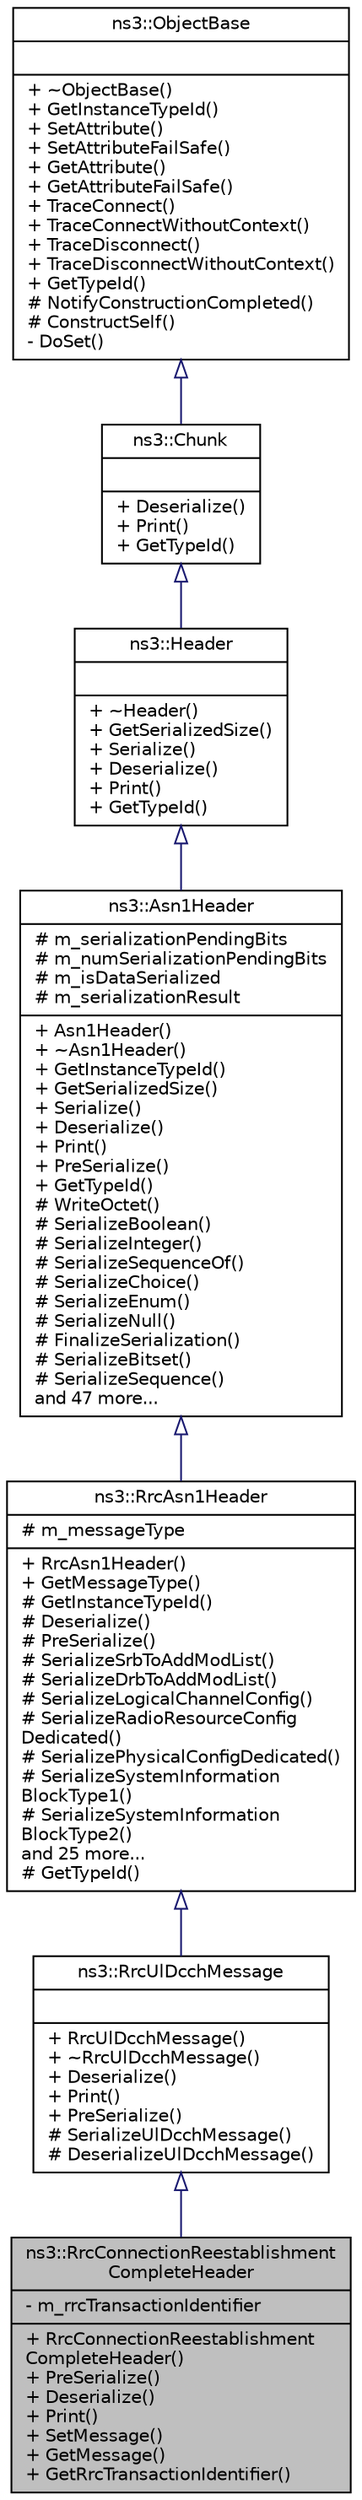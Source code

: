 digraph "ns3::RrcConnectionReestablishmentCompleteHeader"
{
  edge [fontname="Helvetica",fontsize="10",labelfontname="Helvetica",labelfontsize="10"];
  node [fontname="Helvetica",fontsize="10",shape=record];
  Node1 [label="{ns3::RrcConnectionReestablishment\lCompleteHeader\n|- m_rrcTransactionIdentifier\l|+ RrcConnectionReestablishment\lCompleteHeader()\l+ PreSerialize()\l+ Deserialize()\l+ Print()\l+ SetMessage()\l+ GetMessage()\l+ GetRrcTransactionIdentifier()\l}",height=0.2,width=0.4,color="black", fillcolor="grey75", style="filled", fontcolor="black"];
  Node2 -> Node1 [dir="back",color="midnightblue",fontsize="10",style="solid",arrowtail="onormal"];
  Node2 [label="{ns3::RrcUlDcchMessage\n||+ RrcUlDcchMessage()\l+ ~RrcUlDcchMessage()\l+ Deserialize()\l+ Print()\l+ PreSerialize()\l# SerializeUlDcchMessage()\l# DeserializeUlDcchMessage()\l}",height=0.2,width=0.4,color="black", fillcolor="white", style="filled",URL="$d4/dce/classns3_1_1RrcUlDcchMessage.html"];
  Node3 -> Node2 [dir="back",color="midnightblue",fontsize="10",style="solid",arrowtail="onormal"];
  Node3 [label="{ns3::RrcAsn1Header\n|# m_messageType\l|+ RrcAsn1Header()\l+ GetMessageType()\l# GetInstanceTypeId()\l# Deserialize()\l# PreSerialize()\l# SerializeSrbToAddModList()\l# SerializeDrbToAddModList()\l# SerializeLogicalChannelConfig()\l# SerializeRadioResourceConfig\lDedicated()\l# SerializePhysicalConfigDedicated()\l# SerializeSystemInformation\lBlockType1()\l# SerializeSystemInformation\lBlockType2()\land 25 more...\l# GetTypeId()\l}",height=0.2,width=0.4,color="black", fillcolor="white", style="filled",URL="$d1/d6e/classns3_1_1RrcAsn1Header.html"];
  Node4 -> Node3 [dir="back",color="midnightblue",fontsize="10",style="solid",arrowtail="onormal"];
  Node4 [label="{ns3::Asn1Header\n|# m_serializationPendingBits\l# m_numSerializationPendingBits\l# m_isDataSerialized\l# m_serializationResult\l|+ Asn1Header()\l+ ~Asn1Header()\l+ GetInstanceTypeId()\l+ GetSerializedSize()\l+ Serialize()\l+ Deserialize()\l+ Print()\l+ PreSerialize()\l+ GetTypeId()\l# WriteOctet()\l# SerializeBoolean()\l# SerializeInteger()\l# SerializeSequenceOf()\l# SerializeChoice()\l# SerializeEnum()\l# SerializeNull()\l# FinalizeSerialization()\l# SerializeBitset()\l# SerializeSequence()\land 47 more...\l}",height=0.2,width=0.4,color="black", fillcolor="white", style="filled",URL="$d4/d02/classns3_1_1Asn1Header.html"];
  Node5 -> Node4 [dir="back",color="midnightblue",fontsize="10",style="solid",arrowtail="onormal"];
  Node5 [label="{ns3::Header\n||+ ~Header()\l+ GetSerializedSize()\l+ Serialize()\l+ Deserialize()\l+ Print()\l+ GetTypeId()\l}",height=0.2,width=0.4,color="black", fillcolor="white", style="filled",URL="$d6/dae/classns3_1_1Header.html",tooltip="Protocol header serialization and deserialization. "];
  Node6 -> Node5 [dir="back",color="midnightblue",fontsize="10",style="solid",arrowtail="onormal"];
  Node6 [label="{ns3::Chunk\n||+ Deserialize()\l+ Print()\l+ GetTypeId()\l}",height=0.2,width=0.4,color="black", fillcolor="white", style="filled",URL="$d7/d9b/classns3_1_1Chunk.html",tooltip="abstract base class for ns3::Header and ns3::Trailer "];
  Node7 -> Node6 [dir="back",color="midnightblue",fontsize="10",style="solid",arrowtail="onormal"];
  Node7 [label="{ns3::ObjectBase\n||+ ~ObjectBase()\l+ GetInstanceTypeId()\l+ SetAttribute()\l+ SetAttributeFailSafe()\l+ GetAttribute()\l+ GetAttributeFailSafe()\l+ TraceConnect()\l+ TraceConnectWithoutContext()\l+ TraceDisconnect()\l+ TraceDisconnectWithoutContext()\l+ GetTypeId()\l# NotifyConstructionCompleted()\l# ConstructSelf()\l- DoSet()\l}",height=0.2,width=0.4,color="black", fillcolor="white", style="filled",URL="$d2/dac/classns3_1_1ObjectBase.html",tooltip="Anchor the ns-3 type and attribute system. "];
}
